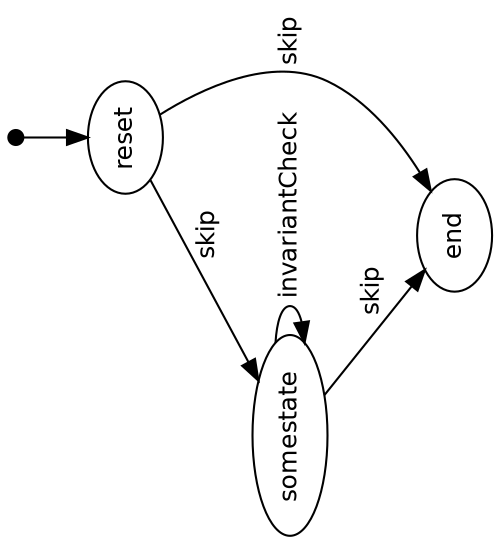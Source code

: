 digraph model {
  orientation = landscape;
  graph [ rankdir = "TB", ranksep="0.4", nodesep="0.2" ];
  node [ fontname = "Helvetica", fontsize="12.0", margin="0.07" ];
  edge [ fontname = "Helvetica", fontsize="12.0", margin="0.05" ];
  "" [ shape = "point", height="0.1" ];
  "" -> reset
  reset	-> somestate [ label = " skip " ];
  somestate	-> end [ label = " skip " ];
  reset	-> end [ label = " skip " ];
  somestate	-> somestate [ label = " invariantCheck " ];
}
